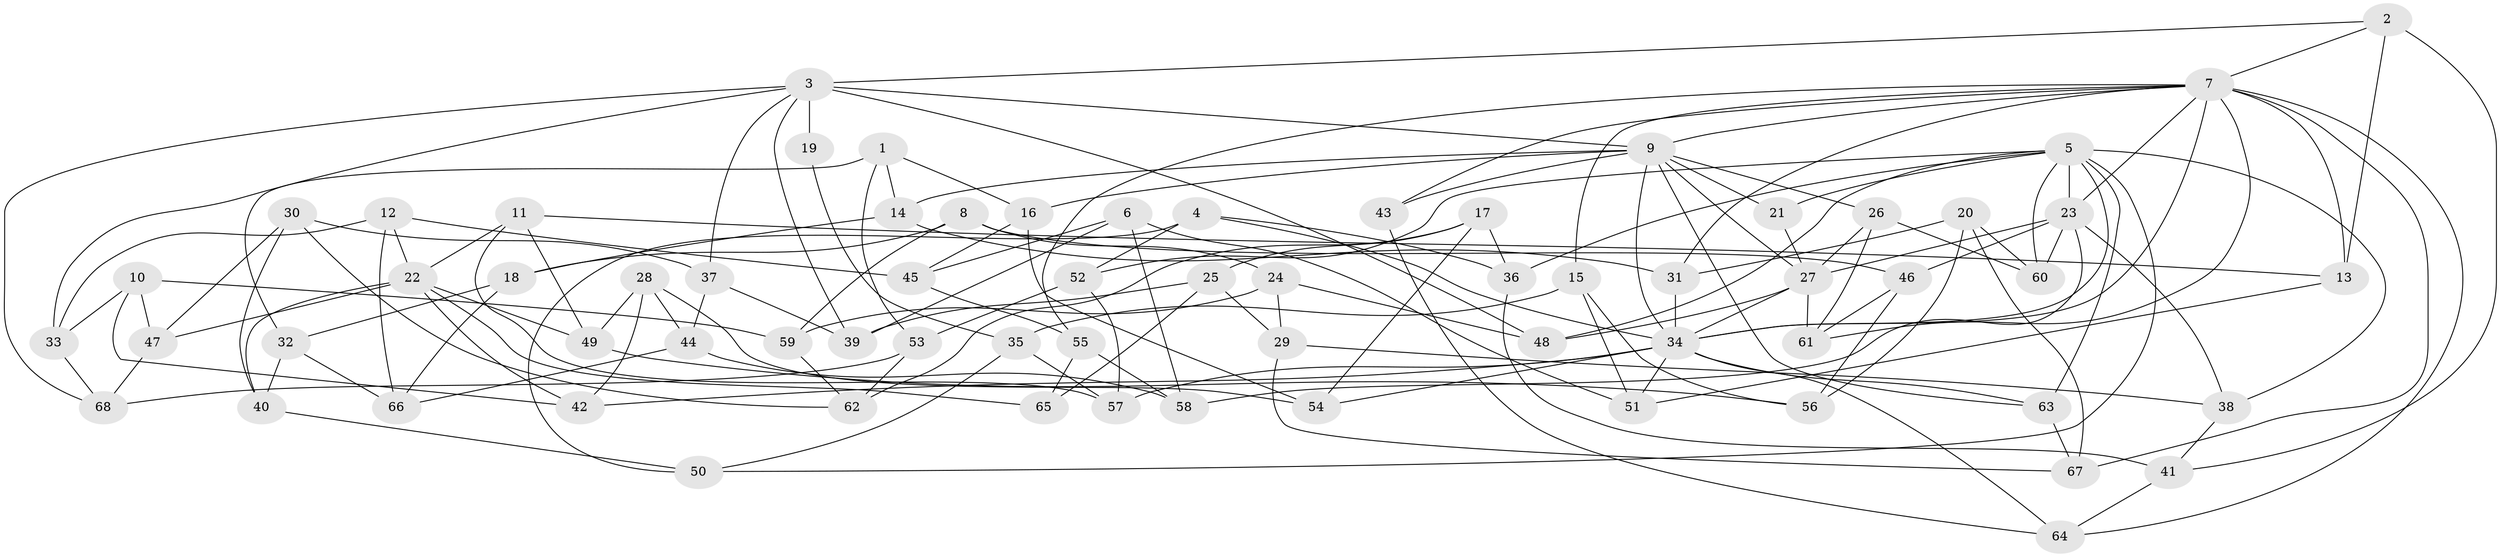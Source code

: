 // original degree distribution, {4: 1.0}
// Generated by graph-tools (version 1.1) at 2025/53/03/04/25 22:53:55]
// undirected, 68 vertices, 154 edges
graph export_dot {
  node [color=gray90,style=filled];
  1;
  2;
  3;
  4;
  5;
  6;
  7;
  8;
  9;
  10;
  11;
  12;
  13;
  14;
  15;
  16;
  17;
  18;
  19;
  20;
  21;
  22;
  23;
  24;
  25;
  26;
  27;
  28;
  29;
  30;
  31;
  32;
  33;
  34;
  35;
  36;
  37;
  38;
  39;
  40;
  41;
  42;
  43;
  44;
  45;
  46;
  47;
  48;
  49;
  50;
  51;
  52;
  53;
  54;
  55;
  56;
  57;
  58;
  59;
  60;
  61;
  62;
  63;
  64;
  65;
  66;
  67;
  68;
  1 -- 14 [weight=1.0];
  1 -- 16 [weight=1.0];
  1 -- 32 [weight=1.0];
  1 -- 53 [weight=1.0];
  2 -- 3 [weight=1.0];
  2 -- 7 [weight=1.0];
  2 -- 13 [weight=1.0];
  2 -- 41 [weight=1.0];
  3 -- 9 [weight=1.0];
  3 -- 19 [weight=3.0];
  3 -- 33 [weight=1.0];
  3 -- 37 [weight=1.0];
  3 -- 39 [weight=1.0];
  3 -- 48 [weight=1.0];
  3 -- 68 [weight=1.0];
  4 -- 34 [weight=1.0];
  4 -- 36 [weight=1.0];
  4 -- 50 [weight=1.0];
  4 -- 52 [weight=1.0];
  5 -- 21 [weight=1.0];
  5 -- 23 [weight=3.0];
  5 -- 34 [weight=1.0];
  5 -- 36 [weight=1.0];
  5 -- 38 [weight=1.0];
  5 -- 48 [weight=1.0];
  5 -- 50 [weight=1.0];
  5 -- 52 [weight=1.0];
  5 -- 60 [weight=1.0];
  5 -- 63 [weight=1.0];
  6 -- 39 [weight=1.0];
  6 -- 45 [weight=1.0];
  6 -- 51 [weight=1.0];
  6 -- 58 [weight=1.0];
  7 -- 9 [weight=1.0];
  7 -- 13 [weight=1.0];
  7 -- 15 [weight=1.0];
  7 -- 23 [weight=1.0];
  7 -- 31 [weight=1.0];
  7 -- 34 [weight=1.0];
  7 -- 43 [weight=1.0];
  7 -- 55 [weight=1.0];
  7 -- 61 [weight=1.0];
  7 -- 64 [weight=1.0];
  7 -- 67 [weight=1.0];
  8 -- 18 [weight=1.0];
  8 -- 24 [weight=1.0];
  8 -- 46 [weight=1.0];
  8 -- 59 [weight=1.0];
  9 -- 14 [weight=1.0];
  9 -- 16 [weight=1.0];
  9 -- 21 [weight=2.0];
  9 -- 26 [weight=1.0];
  9 -- 27 [weight=1.0];
  9 -- 34 [weight=1.0];
  9 -- 43 [weight=2.0];
  9 -- 63 [weight=1.0];
  10 -- 33 [weight=1.0];
  10 -- 42 [weight=1.0];
  10 -- 47 [weight=1.0];
  10 -- 59 [weight=1.0];
  11 -- 13 [weight=1.0];
  11 -- 22 [weight=1.0];
  11 -- 49 [weight=1.0];
  11 -- 57 [weight=1.0];
  12 -- 22 [weight=1.0];
  12 -- 33 [weight=1.0];
  12 -- 45 [weight=1.0];
  12 -- 66 [weight=1.0];
  13 -- 51 [weight=1.0];
  14 -- 18 [weight=1.0];
  14 -- 31 [weight=1.0];
  15 -- 35 [weight=1.0];
  15 -- 51 [weight=1.0];
  15 -- 56 [weight=1.0];
  16 -- 45 [weight=1.0];
  16 -- 54 [weight=1.0];
  17 -- 25 [weight=1.0];
  17 -- 36 [weight=1.0];
  17 -- 54 [weight=1.0];
  17 -- 62 [weight=1.0];
  18 -- 32 [weight=1.0];
  18 -- 66 [weight=1.0];
  19 -- 35 [weight=1.0];
  20 -- 31 [weight=1.0];
  20 -- 56 [weight=1.0];
  20 -- 60 [weight=1.0];
  20 -- 67 [weight=1.0];
  21 -- 27 [weight=1.0];
  22 -- 40 [weight=1.0];
  22 -- 42 [weight=1.0];
  22 -- 47 [weight=1.0];
  22 -- 49 [weight=1.0];
  22 -- 65 [weight=2.0];
  23 -- 27 [weight=2.0];
  23 -- 38 [weight=1.0];
  23 -- 46 [weight=1.0];
  23 -- 58 [weight=1.0];
  23 -- 60 [weight=1.0];
  24 -- 29 [weight=1.0];
  24 -- 48 [weight=1.0];
  24 -- 59 [weight=1.0];
  25 -- 29 [weight=1.0];
  25 -- 39 [weight=1.0];
  25 -- 65 [weight=1.0];
  26 -- 27 [weight=1.0];
  26 -- 60 [weight=1.0];
  26 -- 61 [weight=1.0];
  27 -- 34 [weight=1.0];
  27 -- 48 [weight=1.0];
  27 -- 61 [weight=1.0];
  28 -- 42 [weight=1.0];
  28 -- 44 [weight=1.0];
  28 -- 49 [weight=1.0];
  28 -- 54 [weight=1.0];
  29 -- 38 [weight=1.0];
  29 -- 67 [weight=1.0];
  30 -- 37 [weight=1.0];
  30 -- 40 [weight=1.0];
  30 -- 47 [weight=1.0];
  30 -- 62 [weight=1.0];
  31 -- 34 [weight=1.0];
  32 -- 40 [weight=1.0];
  32 -- 66 [weight=1.0];
  33 -- 68 [weight=1.0];
  34 -- 42 [weight=1.0];
  34 -- 51 [weight=1.0];
  34 -- 54 [weight=1.0];
  34 -- 57 [weight=1.0];
  34 -- 63 [weight=1.0];
  34 -- 64 [weight=1.0];
  35 -- 50 [weight=1.0];
  35 -- 57 [weight=1.0];
  36 -- 41 [weight=1.0];
  37 -- 39 [weight=1.0];
  37 -- 44 [weight=1.0];
  38 -- 41 [weight=1.0];
  40 -- 50 [weight=1.0];
  41 -- 64 [weight=1.0];
  43 -- 64 [weight=1.0];
  44 -- 58 [weight=1.0];
  44 -- 66 [weight=1.0];
  45 -- 55 [weight=1.0];
  46 -- 56 [weight=1.0];
  46 -- 61 [weight=1.0];
  47 -- 68 [weight=1.0];
  49 -- 56 [weight=1.0];
  52 -- 53 [weight=1.0];
  52 -- 57 [weight=1.0];
  53 -- 62 [weight=1.0];
  53 -- 68 [weight=1.0];
  55 -- 58 [weight=1.0];
  55 -- 65 [weight=1.0];
  59 -- 62 [weight=1.0];
  63 -- 67 [weight=1.0];
}
